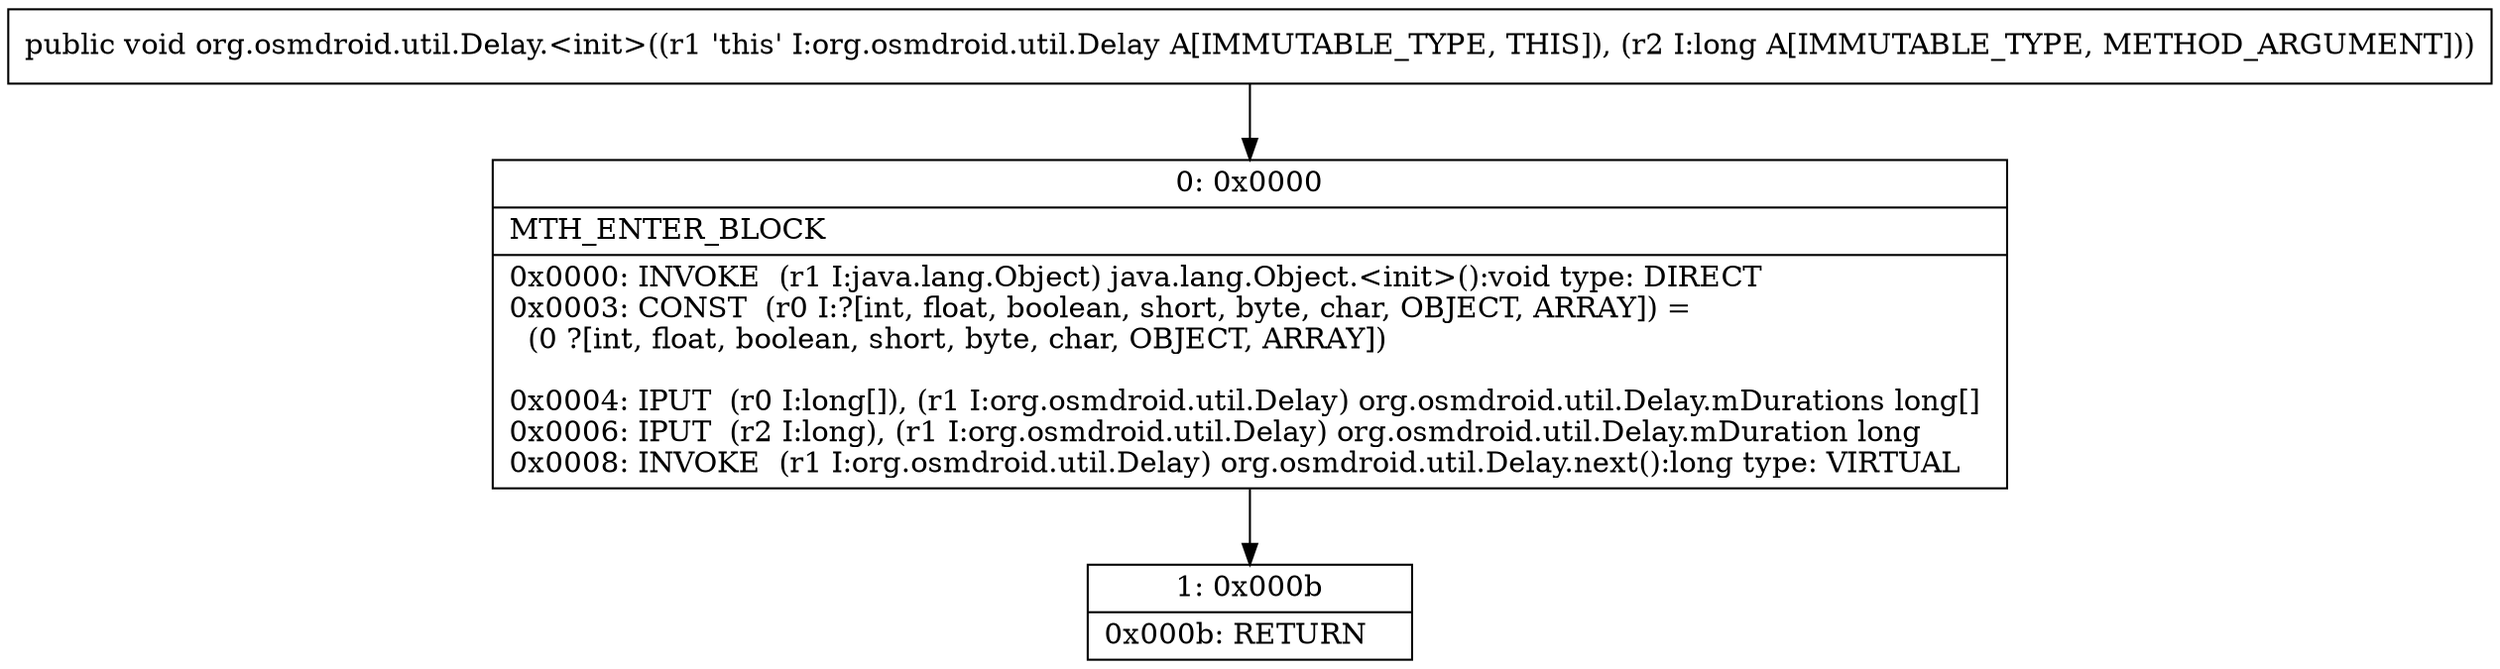 digraph "CFG fororg.osmdroid.util.Delay.\<init\>(J)V" {
Node_0 [shape=record,label="{0\:\ 0x0000|MTH_ENTER_BLOCK\l|0x0000: INVOKE  (r1 I:java.lang.Object) java.lang.Object.\<init\>():void type: DIRECT \l0x0003: CONST  (r0 I:?[int, float, boolean, short, byte, char, OBJECT, ARRAY]) = \l  (0 ?[int, float, boolean, short, byte, char, OBJECT, ARRAY])\l \l0x0004: IPUT  (r0 I:long[]), (r1 I:org.osmdroid.util.Delay) org.osmdroid.util.Delay.mDurations long[] \l0x0006: IPUT  (r2 I:long), (r1 I:org.osmdroid.util.Delay) org.osmdroid.util.Delay.mDuration long \l0x0008: INVOKE  (r1 I:org.osmdroid.util.Delay) org.osmdroid.util.Delay.next():long type: VIRTUAL \l}"];
Node_1 [shape=record,label="{1\:\ 0x000b|0x000b: RETURN   \l}"];
MethodNode[shape=record,label="{public void org.osmdroid.util.Delay.\<init\>((r1 'this' I:org.osmdroid.util.Delay A[IMMUTABLE_TYPE, THIS]), (r2 I:long A[IMMUTABLE_TYPE, METHOD_ARGUMENT])) }"];
MethodNode -> Node_0;
Node_0 -> Node_1;
}

